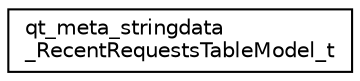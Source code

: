 digraph "Graphical Class Hierarchy"
{
 // LATEX_PDF_SIZE
  edge [fontname="Helvetica",fontsize="10",labelfontname="Helvetica",labelfontsize="10"];
  node [fontname="Helvetica",fontsize="10",shape=record];
  rankdir="LR";
  Node0 [label="qt_meta_stringdata\l_RecentRequestsTableModel_t",height=0.2,width=0.4,color="black", fillcolor="white", style="filled",URL="$structqt__meta__stringdata___recent_requests_table_model__t.html",tooltip=" "];
}
